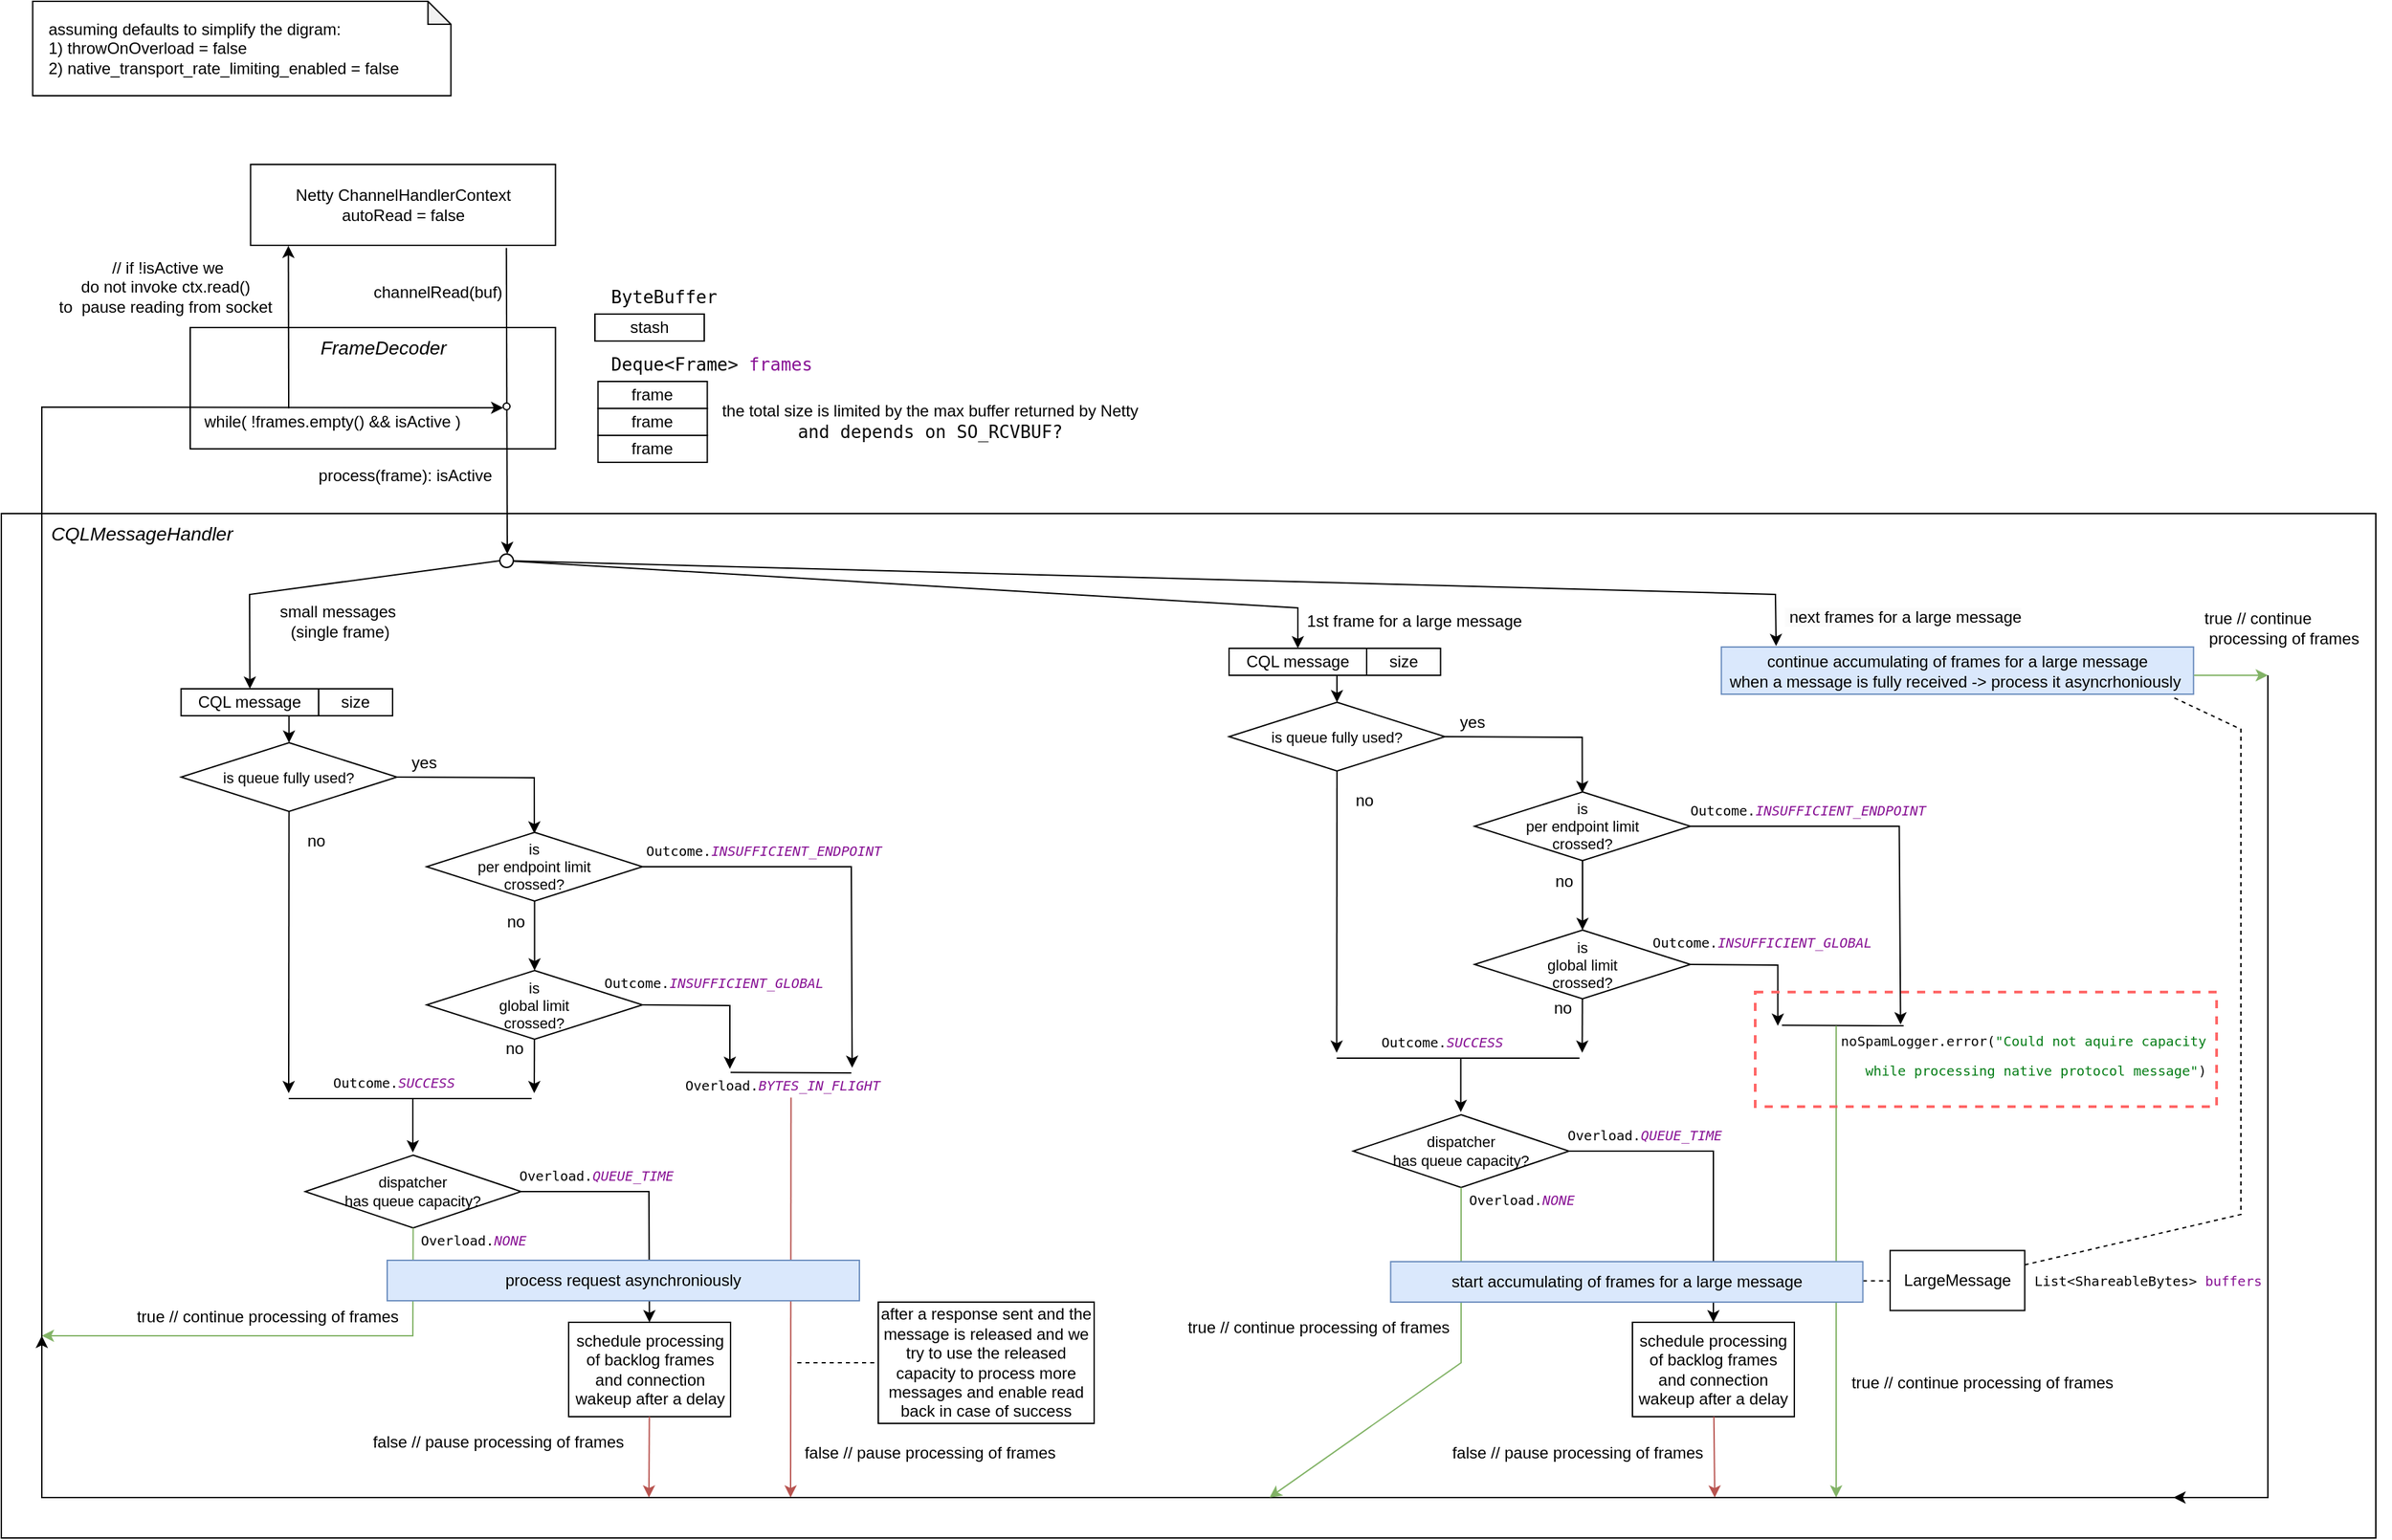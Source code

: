 <mxfile version="24.7.16">
  <diagram name="Page-1" id="RJl8foQrT1MNfsJvkNp6">
    <mxGraphModel dx="3265" dy="2088" grid="1" gridSize="10" guides="1" tooltips="1" connect="1" arrows="1" fold="1" page="1" pageScale="1" pageWidth="827" pageHeight="1169" math="0" shadow="0">
      <root>
        <mxCell id="0" />
        <mxCell id="1" parent="0" />
        <mxCell id="gCQVIUxPIXGQnF0v9b5V-107" value="&amp;nbsp; &amp;nbsp; FrameDecoder" style="rounded=0;whiteSpace=wrap;html=1;verticalAlign=top;fontStyle=2;fontSize=14;" vertex="1" parent="1">
          <mxGeometry x="850" y="522" width="270.73" height="90" as="geometry" />
        </mxCell>
        <mxCell id="gCQVIUxPIXGQnF0v9b5V-108" value="&lt;div style=&quot;background-color:#ffffff;color:#080808&quot;&gt;&lt;pre style=&quot;font-family:&#39;JetBrains Mono&#39;,monospace;font-size:9.8pt;&quot;&gt;&lt;span style=&quot;color:#000000;&quot;&gt;Deque&lt;/span&gt;&amp;lt;&lt;span style=&quot;color:#000000;&quot;&gt;Frame&lt;/span&gt;&amp;gt; &lt;span style=&quot;color:#871094;&quot;&gt;frames&lt;/span&gt;&lt;/pre&gt;&lt;/div&gt;" style="text;whiteSpace=wrap;html=1;" vertex="1" parent="1">
          <mxGeometry x="1160" y="522" width="180" height="40" as="geometry" />
        </mxCell>
        <mxCell id="gCQVIUxPIXGQnF0v9b5V-109" value="frame" style="rounded=0;whiteSpace=wrap;html=1;" vertex="1" parent="1">
          <mxGeometry x="1152.25" y="562" width="81" height="20" as="geometry" />
        </mxCell>
        <mxCell id="gCQVIUxPIXGQnF0v9b5V-110" value="frame" style="rounded=0;whiteSpace=wrap;html=1;" vertex="1" parent="1">
          <mxGeometry x="1152.25" y="582" width="81" height="20" as="geometry" />
        </mxCell>
        <mxCell id="gCQVIUxPIXGQnF0v9b5V-111" value="frame" style="rounded=0;whiteSpace=wrap;html=1;" vertex="1" parent="1">
          <mxGeometry x="1152.25" y="602" width="81" height="20" as="geometry" />
        </mxCell>
        <mxCell id="gCQVIUxPIXGQnF0v9b5V-112" value="stash" style="rounded=0;whiteSpace=wrap;html=1;" vertex="1" parent="1">
          <mxGeometry x="1150" y="512" width="81" height="20" as="geometry" />
        </mxCell>
        <mxCell id="gCQVIUxPIXGQnF0v9b5V-113" value="&lt;div style=&quot;background-color: rgb(255, 255, 255);&quot;&gt;&lt;pre style=&quot;font-family: &amp;quot;JetBrains Mono&amp;quot;, monospace; font-size: 9.8pt;&quot;&gt;ByteBuffer&lt;/pre&gt;&lt;/div&gt;" style="text;whiteSpace=wrap;html=1;" vertex="1" parent="1">
          <mxGeometry x="1160" y="472" width="180" height="40" as="geometry" />
        </mxCell>
        <mxCell id="gCQVIUxPIXGQnF0v9b5V-114" value="&amp;nbsp; &amp;nbsp; &amp;nbsp; &amp;nbsp; &amp;nbsp;CQLMessageHandler" style="rounded=0;whiteSpace=wrap;html=1;verticalAlign=top;align=left;fontStyle=2;fontSize=14;" vertex="1" parent="1">
          <mxGeometry x="710" y="660" width="1760" height="760" as="geometry" />
        </mxCell>
        <mxCell id="gCQVIUxPIXGQnF0v9b5V-115" value="" style="endArrow=classic;html=1;rounded=0;exitX=0.839;exitY=1.033;exitDx=0;exitDy=0;exitPerimeter=0;" edge="1" parent="1" source="gCQVIUxPIXGQnF0v9b5V-155">
          <mxGeometry width="50" height="50" relative="1" as="geometry">
            <mxPoint x="1084.54" y="362" as="sourcePoint" />
            <mxPoint x="1085" y="690" as="targetPoint" />
          </mxGeometry>
        </mxCell>
        <mxCell id="gCQVIUxPIXGQnF0v9b5V-116" value="" style="endArrow=classic;html=1;rounded=0;entryX=0.5;entryY=0;entryDx=0;entryDy=0;" edge="1" parent="1" source="gCQVIUxPIXGQnF0v9b5V-204" target="gCQVIUxPIXGQnF0v9b5V-163">
          <mxGeometry width="50" height="50" relative="1" as="geometry">
            <mxPoint x="1090" y="690" as="sourcePoint" />
            <mxPoint x="1710" y="750" as="targetPoint" />
            <Array as="points">
              <mxPoint x="1671" y="730" />
            </Array>
          </mxGeometry>
        </mxCell>
        <mxCell id="gCQVIUxPIXGQnF0v9b5V-117" value="1st frame for a large message" style="text;html=1;align=center;verticalAlign=middle;resizable=0;points=[];autosize=1;strokeColor=none;fillColor=none;" vertex="1" parent="1">
          <mxGeometry x="1666.76" y="725" width="180" height="30" as="geometry" />
        </mxCell>
        <mxCell id="gCQVIUxPIXGQnF0v9b5V-118" value="" style="endArrow=classic;html=1;rounded=0;entryX=0.5;entryY=0;entryDx=0;entryDy=0;exitX=0;exitY=0.5;exitDx=0;exitDy=0;" edge="1" parent="1" source="gCQVIUxPIXGQnF0v9b5V-204" target="gCQVIUxPIXGQnF0v9b5V-120">
          <mxGeometry width="50" height="50" relative="1" as="geometry">
            <mxPoint x="1080" y="690" as="sourcePoint" />
            <mxPoint x="1020" y="650" as="targetPoint" />
            <Array as="points">
              <mxPoint x="894" y="720" />
            </Array>
          </mxGeometry>
        </mxCell>
        <mxCell id="gCQVIUxPIXGQnF0v9b5V-119" value="small messages&lt;br&gt;&amp;nbsp;(single frame)" style="text;html=1;align=center;verticalAlign=middle;resizable=0;points=[];autosize=1;strokeColor=none;fillColor=none;" vertex="1" parent="1">
          <mxGeometry x="904.02" y="720" width="110" height="40" as="geometry" />
        </mxCell>
        <mxCell id="gCQVIUxPIXGQnF0v9b5V-120" value="CQL message" style="rounded=0;whiteSpace=wrap;html=1;" vertex="1" parent="1">
          <mxGeometry x="843.24" y="790" width="102" height="20" as="geometry" />
        </mxCell>
        <mxCell id="gCQVIUxPIXGQnF0v9b5V-121" value="size" style="rounded=0;whiteSpace=wrap;html=1;" vertex="1" parent="1">
          <mxGeometry x="945.24" y="790" width="54.76" height="20" as="geometry" />
        </mxCell>
        <mxCell id="gCQVIUxPIXGQnF0v9b5V-122" value="" style="endArrow=classic;html=1;rounded=0;entryX=0.5;entryY=0;entryDx=0;entryDy=0;exitX=0.784;exitY=1.02;exitDx=0;exitDy=0;exitPerimeter=0;" edge="1" parent="1" source="gCQVIUxPIXGQnF0v9b5V-120" target="gCQVIUxPIXGQnF0v9b5V-123">
          <mxGeometry width="50" height="50" relative="1" as="geometry">
            <mxPoint x="921.99" y="750" as="sourcePoint" />
            <mxPoint x="970.99" y="929" as="targetPoint" />
          </mxGeometry>
        </mxCell>
        <mxCell id="gCQVIUxPIXGQnF0v9b5V-123" value="is queue fully used?" style="rhombus;whiteSpace=wrap;html=1;fontSize=11;" vertex="1" parent="1">
          <mxGeometry x="843.24" y="830" width="160" height="51" as="geometry" />
        </mxCell>
        <mxCell id="gCQVIUxPIXGQnF0v9b5V-124" value="" style="endArrow=classic;html=1;rounded=0;exitX=0.994;exitY=0.5;exitDx=0;exitDy=0;exitPerimeter=0;entryX=0.499;entryY=0.017;entryDx=0;entryDy=0;entryPerimeter=0;" edge="1" parent="1" source="gCQVIUxPIXGQnF0v9b5V-123" target="gCQVIUxPIXGQnF0v9b5V-125">
          <mxGeometry width="50" height="50" relative="1" as="geometry">
            <mxPoint x="1032.422" y="844.761" as="sourcePoint" />
            <mxPoint x="1104.99" y="919" as="targetPoint" />
            <Array as="points">
              <mxPoint x="1105" y="856" />
            </Array>
          </mxGeometry>
        </mxCell>
        <mxCell id="gCQVIUxPIXGQnF0v9b5V-125" value="is &lt;br style=&quot;font-size: 11px;&quot;&gt;per endpoint limit &lt;br&gt;crossed?" style="rhombus;whiteSpace=wrap;html=1;fontSize=11;" vertex="1" parent="1">
          <mxGeometry x="1025.23" y="896.5" width="160" height="51" as="geometry" />
        </mxCell>
        <mxCell id="gCQVIUxPIXGQnF0v9b5V-126" value="yes" style="text;html=1;align=center;verticalAlign=middle;resizable=0;points=[];autosize=1;strokeColor=none;fillColor=none;" vertex="1" parent="1">
          <mxGeometry x="1003.24" y="830" width="40" height="30" as="geometry" />
        </mxCell>
        <mxCell id="gCQVIUxPIXGQnF0v9b5V-127" value="" style="endArrow=classic;html=1;rounded=0;" edge="1" parent="1" source="gCQVIUxPIXGQnF0v9b5V-125" target="gCQVIUxPIXGQnF0v9b5V-135">
          <mxGeometry width="50" height="50" relative="1" as="geometry">
            <mxPoint x="1019.75" y="870" as="sourcePoint" />
            <mxPoint x="1105" y="990" as="targetPoint" />
          </mxGeometry>
        </mxCell>
        <mxCell id="gCQVIUxPIXGQnF0v9b5V-128" value="no" style="text;html=1;align=center;verticalAlign=middle;resizable=0;points=[];autosize=1;strokeColor=none;fillColor=none;" vertex="1" parent="1">
          <mxGeometry x="1070.88" y="947.5" width="40" height="30" as="geometry" />
        </mxCell>
        <mxCell id="gCQVIUxPIXGQnF0v9b5V-129" value="" style="endArrow=classic;html=1;rounded=0;exitX=0.5;exitY=1;exitDx=0;exitDy=0;" edge="1" parent="1" source="gCQVIUxPIXGQnF0v9b5V-123">
          <mxGeometry width="50" height="50" relative="1" as="geometry">
            <mxPoint x="890" y="1040" as="sourcePoint" />
            <mxPoint x="923" y="1090" as="targetPoint" />
          </mxGeometry>
        </mxCell>
        <mxCell id="gCQVIUxPIXGQnF0v9b5V-130" value="no" style="text;html=1;align=center;verticalAlign=middle;resizable=0;points=[];autosize=1;strokeColor=none;fillColor=none;" vertex="1" parent="1">
          <mxGeometry x="923.02" y="888" width="40" height="30" as="geometry" />
        </mxCell>
        <mxCell id="gCQVIUxPIXGQnF0v9b5V-131" value="" style="endArrow=none;html=1;rounded=0;" edge="1" parent="1">
          <mxGeometry width="50" height="50" relative="1" as="geometry">
            <mxPoint x="923.02" y="1094" as="sourcePoint" />
            <mxPoint x="1103.02" y="1094" as="targetPoint" />
          </mxGeometry>
        </mxCell>
        <mxCell id="gCQVIUxPIXGQnF0v9b5V-132" value="&lt;div style=&quot;background-color: rgb(255, 255, 255); color: rgb(8, 8, 8); font-size: 10px;&quot;&gt;&lt;pre style=&quot;font-family: &amp;quot;JetBrains Mono&amp;quot;, monospace; font-size: 10px;&quot;&gt;&lt;span style=&quot;color: rgb(0, 0, 0); font-size: 10px;&quot;&gt;Outcome&lt;/span&gt;.&lt;span style=&quot;color: rgb(135, 16, 148); font-style: italic; font-size: 10px;&quot;&gt;SUCCESS&lt;/span&gt;&lt;/pre&gt;&lt;/div&gt;" style="text;whiteSpace=wrap;html=1;fontSize=10;" vertex="1" parent="1">
          <mxGeometry x="954.26" y="1060" width="94.76" height="30" as="geometry" />
        </mxCell>
        <mxCell id="gCQVIUxPIXGQnF0v9b5V-133" value="&lt;div style=&quot;background-color: rgb(255, 255, 255); color: rgb(8, 8, 8); font-size: 10px;&quot;&gt;&lt;pre style=&quot;font-family: &amp;quot;JetBrains Mono&amp;quot;, monospace; font-size: 10px;&quot;&gt;&lt;span style=&quot;color: rgb(0, 0, 0); font-size: 10px;&quot;&gt;Outcome&lt;/span&gt;.&lt;span style=&quot;color: rgb(135, 16, 148); font-style: italic; font-size: 10px;&quot;&gt;INSUFFICIENT_ENDPOINT&lt;/span&gt;&lt;/pre&gt;&lt;/div&gt;" style="text;whiteSpace=wrap;html=1;fontSize=10;" vertex="1" parent="1">
          <mxGeometry x="1186.23" y="888" width="190" height="40" as="geometry" />
        </mxCell>
        <mxCell id="gCQVIUxPIXGQnF0v9b5V-134" value="&lt;div style=&quot;background-color: rgb(255, 255, 255); color: rgb(8, 8, 8); font-size: 10px;&quot;&gt;&lt;pre style=&quot;font-family: &amp;quot;JetBrains Mono&amp;quot;, monospace; font-size: 10px;&quot;&gt;&lt;span style=&quot;color: rgb(0, 0, 0); font-size: 10px;&quot;&gt;Outcome&lt;/span&gt;.&lt;span style=&quot;color: rgb(135, 16, 148); font-style: italic; font-size: 10px;&quot;&gt;INSUFFICIENT_GLOBAL&lt;/span&gt;&lt;/pre&gt;&lt;/div&gt;" style="text;whiteSpace=wrap;html=1;fontSize=10;" vertex="1" parent="1">
          <mxGeometry x="1155" y="986" width="168.74" height="21" as="geometry" />
        </mxCell>
        <mxCell id="gCQVIUxPIXGQnF0v9b5V-135" value="is &lt;br style=&quot;font-size: 11px;&quot;&gt;global limit &lt;br&gt;crossed?" style="rhombus;whiteSpace=wrap;html=1;fontSize=11;" vertex="1" parent="1">
          <mxGeometry x="1025.23" y="999" width="160" height="51" as="geometry" />
        </mxCell>
        <mxCell id="gCQVIUxPIXGQnF0v9b5V-136" value="" style="endArrow=classic;html=1;rounded=0;" edge="1" parent="1" source="gCQVIUxPIXGQnF0v9b5V-135">
          <mxGeometry width="50" height="50" relative="1" as="geometry">
            <mxPoint x="1104.8" y="1050" as="sourcePoint" />
            <mxPoint x="1105" y="1090" as="targetPoint" />
          </mxGeometry>
        </mxCell>
        <mxCell id="gCQVIUxPIXGQnF0v9b5V-137" value="no" style="text;html=1;align=center;verticalAlign=middle;resizable=0;points=[];autosize=1;strokeColor=none;fillColor=none;" vertex="1" parent="1">
          <mxGeometry x="1070" y="1042" width="40" height="30" as="geometry" />
        </mxCell>
        <mxCell id="gCQVIUxPIXGQnF0v9b5V-138" value="" style="endArrow=classic;html=1;rounded=0;exitX=1;exitY=0.5;exitDx=0;exitDy=0;entryX=0.57;entryY=-0.042;entryDx=0;entryDy=0;entryPerimeter=0;" edge="1" parent="1" source="gCQVIUxPIXGQnF0v9b5V-125" target="gCQVIUxPIXGQnF0v9b5V-141">
          <mxGeometry width="50" height="50" relative="1" as="geometry">
            <mxPoint x="1115" y="1060" as="sourcePoint" />
            <mxPoint x="1340" y="1050" as="targetPoint" />
            <Array as="points">
              <mxPoint x="1340" y="922" />
            </Array>
          </mxGeometry>
        </mxCell>
        <mxCell id="gCQVIUxPIXGQnF0v9b5V-139" value="" style="endArrow=classic;html=1;rounded=0;exitX=1;exitY=0.5;exitDx=0;exitDy=0;entryX=0.158;entryY=0;entryDx=0;entryDy=0;entryPerimeter=0;" edge="1" parent="1" source="gCQVIUxPIXGQnF0v9b5V-135" target="gCQVIUxPIXGQnF0v9b5V-141">
          <mxGeometry width="50" height="50" relative="1" as="geometry">
            <mxPoint x="1195" y="932" as="sourcePoint" />
            <mxPoint x="1250" y="1040" as="targetPoint" />
            <Array as="points">
              <mxPoint x="1250" y="1025" />
            </Array>
          </mxGeometry>
        </mxCell>
        <mxCell id="gCQVIUxPIXGQnF0v9b5V-140" value="" style="endArrow=classic;html=1;rounded=0;exitX=0.364;exitY=1.06;exitDx=0;exitDy=0;exitPerimeter=0;fillColor=#f8cecc;strokeColor=#b85450;" edge="1" parent="1" source="gCQVIUxPIXGQnF0v9b5V-141">
          <mxGeometry width="50" height="50" relative="1" as="geometry">
            <mxPoint x="1296" y="1090" as="sourcePoint" />
            <mxPoint x="1295" y="1390" as="targetPoint" />
            <Array as="points" />
          </mxGeometry>
        </mxCell>
        <mxCell id="gCQVIUxPIXGQnF0v9b5V-141" value="&lt;div style=&quot;background-color: rgb(255, 255, 255); color: rgb(8, 8, 8); font-size: 10px;&quot;&gt;&lt;pre style=&quot;font-family: &amp;quot;JetBrains Mono&amp;quot;, monospace; font-size: 10px;&quot;&gt;&lt;span style=&quot;color: rgb(0, 0, 0); font-size: 10px;&quot;&gt;Overload&lt;/span&gt;.&lt;span style=&quot;color: rgb(135, 16, 148); font-style: italic; font-size: 10px;&quot;&gt;BYTES_IN_FLIGHT&lt;/span&gt;&lt;/pre&gt;&lt;/div&gt;" style="text;whiteSpace=wrap;html=1;fontSize=10;spacing=2;spacingTop=-10;" vertex="1" parent="1">
          <mxGeometry x="1215.24" y="1072" width="220" height="20" as="geometry" />
        </mxCell>
        <mxCell id="gCQVIUxPIXGQnF0v9b5V-142" value="" style="endArrow=classic;html=1;rounded=0;" edge="1" parent="1">
          <mxGeometry width="50" height="50" relative="1" as="geometry">
            <mxPoint x="1015" y="1094" as="sourcePoint" />
            <mxPoint x="1015" y="1134" as="targetPoint" />
          </mxGeometry>
        </mxCell>
        <mxCell id="gCQVIUxPIXGQnF0v9b5V-143" value="the total size is limited by the max buffer returned by Netty&lt;br&gt;&lt;span style=&quot;font-family: &amp;quot;JetBrains Mono&amp;quot;, monospace; font-size: 9.8pt; background-color: rgb(255, 255, 255); color: rgb(8, 8, 8);&quot;&gt;and depends on SO_RCVBUF?&lt;/span&gt;" style="text;html=1;align=center;verticalAlign=middle;resizable=0;points=[];autosize=1;strokeColor=none;fillColor=none;" vertex="1" parent="1">
          <mxGeometry x="1233.25" y="572" width="330" height="40" as="geometry" />
        </mxCell>
        <mxCell id="gCQVIUxPIXGQnF0v9b5V-144" value="dispatcher&lt;br&gt;has queue capacity?" style="rhombus;whiteSpace=wrap;html=1;fontSize=11;" vertex="1" parent="1">
          <mxGeometry x="935.24" y="1136" width="160" height="54" as="geometry" />
        </mxCell>
        <mxCell id="gCQVIUxPIXGQnF0v9b5V-145" value="" style="endArrow=classic;html=1;rounded=0;exitX=1;exitY=0.5;exitDx=0;exitDy=0;" edge="1" parent="1" source="gCQVIUxPIXGQnF0v9b5V-144" target="gCQVIUxPIXGQnF0v9b5V-152">
          <mxGeometry width="50" height="50" relative="1" as="geometry">
            <mxPoint x="1110" y="1190" as="sourcePoint" />
            <mxPoint x="1190" y="1270" as="targetPoint" />
            <Array as="points">
              <mxPoint x="1190" y="1163" />
            </Array>
          </mxGeometry>
        </mxCell>
        <mxCell id="gCQVIUxPIXGQnF0v9b5V-146" value="&lt;div style=&quot;background-color: rgb(255, 255, 255); color: rgb(8, 8, 8); font-size: 10px;&quot;&gt;&lt;pre style=&quot;font-family: &amp;quot;JetBrains Mono&amp;quot;, monospace; font-size: 10px;&quot;&gt;&lt;span style=&quot;color: rgb(0, 0, 0); font-size: 10px;&quot;&gt;Overload&lt;/span&gt;.&lt;span style=&quot;color: rgb(135, 16, 148); font-style: italic; font-size: 10px;&quot;&gt;QUEUE_TIME&lt;/span&gt;&lt;/pre&gt;&lt;/div&gt;" style="text;whiteSpace=wrap;html=1;fontSize=10;" vertex="1" parent="1">
          <mxGeometry x="1092" y="1129" width="110" height="20" as="geometry" />
        </mxCell>
        <mxCell id="gCQVIUxPIXGQnF0v9b5V-147" value="" style="endArrow=classic;html=1;rounded=0;exitX=0.5;exitY=1;exitDx=0;exitDy=0;fillColor=#d5e8d4;strokeColor=#82b366;" edge="1" parent="1" source="gCQVIUxPIXGQnF0v9b5V-144">
          <mxGeometry width="50" height="50" relative="1" as="geometry">
            <mxPoint x="950" y="1260" as="sourcePoint" />
            <mxPoint x="740" y="1270" as="targetPoint" />
            <Array as="points">
              <mxPoint x="1015" y="1270" />
            </Array>
          </mxGeometry>
        </mxCell>
        <mxCell id="gCQVIUxPIXGQnF0v9b5V-148" value="&lt;div style=&quot;background-color: rgb(255, 255, 255); color: rgb(8, 8, 8); font-size: 10px;&quot;&gt;&lt;pre style=&quot;font-family: &amp;quot;JetBrains Mono&amp;quot;, monospace; font-size: 10px;&quot;&gt;&lt;span style=&quot;color: rgb(0, 0, 0); font-size: 10px;&quot;&gt;Overload&lt;/span&gt;.&lt;span style=&quot;color: rgb(135, 16, 148); font-style: italic; font-size: 10px;&quot;&gt;NONE&lt;/span&gt;&lt;/pre&gt;&lt;/div&gt;" style="text;whiteSpace=wrap;html=1;fontSize=10;" vertex="1" parent="1">
          <mxGeometry x="1019" y="1177" width="140" height="35" as="geometry" />
        </mxCell>
        <mxCell id="gCQVIUxPIXGQnF0v9b5V-149" value="process(frame): isActive" style="text;html=1;align=center;verticalAlign=middle;resizable=0;points=[];autosize=1;strokeColor=none;fillColor=none;" vertex="1" parent="1">
          <mxGeometry x="934" y="617" width="150" height="30" as="geometry" />
        </mxCell>
        <mxCell id="gCQVIUxPIXGQnF0v9b5V-150" value="" style="endArrow=classic;html=1;rounded=0;" edge="1" parent="1">
          <mxGeometry width="50" height="50" relative="1" as="geometry">
            <mxPoint x="740" y="1271" as="sourcePoint" />
            <mxPoint x="1082" y="581.5" as="targetPoint" />
            <Array as="points">
              <mxPoint x="740" y="1271" />
              <mxPoint x="740" y="581" />
            </Array>
          </mxGeometry>
        </mxCell>
        <mxCell id="gCQVIUxPIXGQnF0v9b5V-151" value="true // continue processing of frames" style="text;html=1;align=center;verticalAlign=middle;resizable=0;points=[];autosize=1;strokeColor=none;fillColor=none;" vertex="1" parent="1">
          <mxGeometry x="797.02" y="1241" width="220" height="30" as="geometry" />
        </mxCell>
        <mxCell id="gCQVIUxPIXGQnF0v9b5V-152" value="schedule processing of backlog frames and connection wakeup after a delay" style="rounded=0;whiteSpace=wrap;html=1;" vertex="1" parent="1">
          <mxGeometry x="1130.5" y="1260" width="120" height="70" as="geometry" />
        </mxCell>
        <mxCell id="gCQVIUxPIXGQnF0v9b5V-153" value="" style="endArrow=classic;html=1;rounded=0;fillColor=#f8cecc;strokeColor=#000000;" edge="1" parent="1">
          <mxGeometry width="50" height="50" relative="1" as="geometry">
            <mxPoint x="2390" y="1390" as="sourcePoint" />
            <mxPoint x="740" y="1270" as="targetPoint" />
            <Array as="points">
              <mxPoint x="1190" y="1390" />
              <mxPoint x="740" y="1390" />
            </Array>
          </mxGeometry>
        </mxCell>
        <mxCell id="gCQVIUxPIXGQnF0v9b5V-154" value="false // pause processing of frames" style="text;html=1;align=center;verticalAlign=middle;resizable=0;points=[];autosize=1;strokeColor=none;fillColor=none;" vertex="1" parent="1">
          <mxGeometry x="973.02" y="1334" width="210" height="30" as="geometry" />
        </mxCell>
        <mxCell id="gCQVIUxPIXGQnF0v9b5V-155" value="Netty&amp;nbsp;ChannelHandlerContext&lt;br&gt;autoRead = false" style="rounded=0;whiteSpace=wrap;html=1;" vertex="1" parent="1">
          <mxGeometry x="894.73" y="401" width="226" height="60" as="geometry" />
        </mxCell>
        <mxCell id="gCQVIUxPIXGQnF0v9b5V-156" value="channelRead(buf)" style="text;whiteSpace=wrap;html=1;" vertex="1" parent="1">
          <mxGeometry x="983.75" y="482" width="95.24" height="40" as="geometry" />
        </mxCell>
        <mxCell id="gCQVIUxPIXGQnF0v9b5V-157" value="" style="endArrow=classic;html=1;rounded=0;entryX=0.124;entryY=1.006;entryDx=0;entryDy=0;entryPerimeter=0;" edge="1" parent="1" target="gCQVIUxPIXGQnF0v9b5V-155">
          <mxGeometry width="50" height="50" relative="1" as="geometry">
            <mxPoint x="923.02" y="582" as="sourcePoint" />
            <mxPoint x="923.02" y="482" as="targetPoint" />
          </mxGeometry>
        </mxCell>
        <mxCell id="gCQVIUxPIXGQnF0v9b5V-158" value="while( !frames.empty() &amp;amp;&amp;amp; isActive )" style="text;html=1;align=center;verticalAlign=middle;resizable=0;points=[];autosize=1;strokeColor=none;fillColor=none;" vertex="1" parent="1">
          <mxGeometry x="850" y="577" width="210" height="30" as="geometry" />
        </mxCell>
        <mxCell id="gCQVIUxPIXGQnF0v9b5V-159" value="// if !isActive we &lt;br&gt;do not invoke ctx.read()&amp;nbsp;&lt;br&gt;to&amp;nbsp; pause reading from socket&amp;nbsp;" style="text;html=1;align=center;verticalAlign=middle;resizable=0;points=[];autosize=1;strokeColor=none;fillColor=none;" vertex="1" parent="1">
          <mxGeometry x="743.02" y="462" width="180" height="60" as="geometry" />
        </mxCell>
        <mxCell id="gCQVIUxPIXGQnF0v9b5V-160" value="after a response sent and the message is released and we try to use the released capacity to process more messages and enable read back in case of success" style="rounded=0;whiteSpace=wrap;html=1;" vertex="1" parent="1">
          <mxGeometry x="1360" y="1245" width="160" height="90" as="geometry" />
        </mxCell>
        <mxCell id="gCQVIUxPIXGQnF0v9b5V-161" value="" style="endArrow=none;dashed=1;html=1;rounded=0;entryX=0;entryY=0.5;entryDx=0;entryDy=0;" edge="1" parent="1" target="gCQVIUxPIXGQnF0v9b5V-160">
          <mxGeometry width="50" height="50" relative="1" as="geometry">
            <mxPoint x="1300" y="1290" as="sourcePoint" />
            <mxPoint x="1190" y="1330" as="targetPoint" />
          </mxGeometry>
        </mxCell>
        <mxCell id="gCQVIUxPIXGQnF0v9b5V-162" value="process request asynchroniously" style="rounded=0;whiteSpace=wrap;html=1;fillColor=#dae8fc;strokeColor=#6c8ebf;" vertex="1" parent="1">
          <mxGeometry x="996" y="1214" width="350" height="30" as="geometry" />
        </mxCell>
        <mxCell id="gCQVIUxPIXGQnF0v9b5V-163" value="CQL message" style="rounded=0;whiteSpace=wrap;html=1;" vertex="1" parent="1">
          <mxGeometry x="1620" y="760" width="102" height="20" as="geometry" />
        </mxCell>
        <mxCell id="gCQVIUxPIXGQnF0v9b5V-164" value="size" style="rounded=0;whiteSpace=wrap;html=1;" vertex="1" parent="1">
          <mxGeometry x="1722" y="760" width="54.76" height="20" as="geometry" />
        </mxCell>
        <mxCell id="gCQVIUxPIXGQnF0v9b5V-165" value="" style="endArrow=classic;html=1;rounded=0;entryX=0.5;entryY=0;entryDx=0;entryDy=0;exitX=0.784;exitY=1.02;exitDx=0;exitDy=0;exitPerimeter=0;" edge="1" parent="1" source="gCQVIUxPIXGQnF0v9b5V-163" target="gCQVIUxPIXGQnF0v9b5V-166">
          <mxGeometry width="50" height="50" relative="1" as="geometry">
            <mxPoint x="1698.75" y="720" as="sourcePoint" />
            <mxPoint x="1747.75" y="899" as="targetPoint" />
          </mxGeometry>
        </mxCell>
        <mxCell id="gCQVIUxPIXGQnF0v9b5V-166" value="is queue fully used?" style="rhombus;whiteSpace=wrap;html=1;fontSize=11;" vertex="1" parent="1">
          <mxGeometry x="1620" y="800" width="160" height="51" as="geometry" />
        </mxCell>
        <mxCell id="gCQVIUxPIXGQnF0v9b5V-167" value="" style="endArrow=classic;html=1;rounded=0;exitX=0.994;exitY=0.5;exitDx=0;exitDy=0;exitPerimeter=0;entryX=0.499;entryY=0.017;entryDx=0;entryDy=0;entryPerimeter=0;" edge="1" parent="1" source="gCQVIUxPIXGQnF0v9b5V-166" target="gCQVIUxPIXGQnF0v9b5V-168">
          <mxGeometry width="50" height="50" relative="1" as="geometry">
            <mxPoint x="1809.182" y="814.761" as="sourcePoint" />
            <mxPoint x="1881.75" y="889" as="targetPoint" />
            <Array as="points">
              <mxPoint x="1881.76" y="826" />
            </Array>
          </mxGeometry>
        </mxCell>
        <mxCell id="gCQVIUxPIXGQnF0v9b5V-168" value="is &lt;br style=&quot;font-size: 11px;&quot;&gt;per endpoint limit &lt;br&gt;crossed?" style="rhombus;whiteSpace=wrap;html=1;fontSize=11;" vertex="1" parent="1">
          <mxGeometry x="1801.99" y="866.5" width="160" height="51" as="geometry" />
        </mxCell>
        <mxCell id="gCQVIUxPIXGQnF0v9b5V-169" value="yes" style="text;html=1;align=center;verticalAlign=middle;resizable=0;points=[];autosize=1;strokeColor=none;fillColor=none;" vertex="1" parent="1">
          <mxGeometry x="1780" y="800" width="40" height="30" as="geometry" />
        </mxCell>
        <mxCell id="gCQVIUxPIXGQnF0v9b5V-170" value="" style="endArrow=classic;html=1;rounded=0;" edge="1" parent="1" source="gCQVIUxPIXGQnF0v9b5V-168" target="gCQVIUxPIXGQnF0v9b5V-177">
          <mxGeometry width="50" height="50" relative="1" as="geometry">
            <mxPoint x="1796.51" y="840" as="sourcePoint" />
            <mxPoint x="1881.76" y="960" as="targetPoint" />
          </mxGeometry>
        </mxCell>
        <mxCell id="gCQVIUxPIXGQnF0v9b5V-171" value="no" style="text;html=1;align=center;verticalAlign=middle;resizable=0;points=[];autosize=1;strokeColor=none;fillColor=none;" vertex="1" parent="1">
          <mxGeometry x="1847.64" y="917.5" width="40" height="30" as="geometry" />
        </mxCell>
        <mxCell id="gCQVIUxPIXGQnF0v9b5V-172" value="" style="endArrow=classic;html=1;rounded=0;exitX=0.5;exitY=1;exitDx=0;exitDy=0;" edge="1" parent="1" source="gCQVIUxPIXGQnF0v9b5V-166">
          <mxGeometry width="50" height="50" relative="1" as="geometry">
            <mxPoint x="1666.76" y="1010" as="sourcePoint" />
            <mxPoint x="1699.76" y="1060" as="targetPoint" />
          </mxGeometry>
        </mxCell>
        <mxCell id="gCQVIUxPIXGQnF0v9b5V-173" value="no" style="text;html=1;align=center;verticalAlign=middle;resizable=0;points=[];autosize=1;strokeColor=none;fillColor=none;" vertex="1" parent="1">
          <mxGeometry x="1699.78" y="858" width="40" height="30" as="geometry" />
        </mxCell>
        <mxCell id="gCQVIUxPIXGQnF0v9b5V-174" value="" style="endArrow=none;html=1;rounded=0;" edge="1" parent="1">
          <mxGeometry width="50" height="50" relative="1" as="geometry">
            <mxPoint x="1699.78" y="1064" as="sourcePoint" />
            <mxPoint x="1879.78" y="1064" as="targetPoint" />
          </mxGeometry>
        </mxCell>
        <mxCell id="gCQVIUxPIXGQnF0v9b5V-175" value="&lt;div style=&quot;background-color: rgb(255, 255, 255); color: rgb(8, 8, 8); font-size: 10px;&quot;&gt;&lt;pre style=&quot;font-family: &amp;quot;JetBrains Mono&amp;quot;, monospace; font-size: 10px;&quot;&gt;&lt;span style=&quot;color: rgb(0, 0, 0); font-size: 10px;&quot;&gt;Outcome&lt;/span&gt;.&lt;span style=&quot;color: rgb(135, 16, 148); font-style: italic; font-size: 10px;&quot;&gt;SUCCESS&lt;/span&gt;&lt;/pre&gt;&lt;/div&gt;" style="text;whiteSpace=wrap;html=1;fontSize=10;" vertex="1" parent="1">
          <mxGeometry x="1731.02" y="1030" width="94.76" height="30" as="geometry" />
        </mxCell>
        <mxCell id="gCQVIUxPIXGQnF0v9b5V-176" value="&lt;div style=&quot;background-color: rgb(255, 255, 255); color: rgb(8, 8, 8); font-size: 10px;&quot;&gt;&lt;pre style=&quot;font-family: &amp;quot;JetBrains Mono&amp;quot;, monospace; font-size: 10px;&quot;&gt;&lt;span style=&quot;color: rgb(0, 0, 0); font-size: 10px;&quot;&gt;Outcome&lt;/span&gt;.&lt;span style=&quot;color: rgb(135, 16, 148); font-style: italic; font-size: 10px;&quot;&gt;INSUFFICIENT_GLOBAL&lt;/span&gt;&lt;/pre&gt;&lt;/div&gt;" style="text;whiteSpace=wrap;html=1;fontSize=10;" vertex="1" parent="1">
          <mxGeometry x="1931.76" y="956" width="168.74" height="21" as="geometry" />
        </mxCell>
        <mxCell id="gCQVIUxPIXGQnF0v9b5V-177" value="is &lt;br style=&quot;font-size: 11px;&quot;&gt;global limit &lt;br&gt;crossed?" style="rhombus;whiteSpace=wrap;html=1;fontSize=11;" vertex="1" parent="1">
          <mxGeometry x="1801.99" y="969" width="160" height="51" as="geometry" />
        </mxCell>
        <mxCell id="gCQVIUxPIXGQnF0v9b5V-178" value="" style="endArrow=classic;html=1;rounded=0;" edge="1" parent="1" source="gCQVIUxPIXGQnF0v9b5V-177">
          <mxGeometry width="50" height="50" relative="1" as="geometry">
            <mxPoint x="1881.56" y="1020" as="sourcePoint" />
            <mxPoint x="1881.76" y="1060" as="targetPoint" />
          </mxGeometry>
        </mxCell>
        <mxCell id="gCQVIUxPIXGQnF0v9b5V-179" value="no" style="text;html=1;align=center;verticalAlign=middle;resizable=0;points=[];autosize=1;strokeColor=none;fillColor=none;" vertex="1" parent="1">
          <mxGeometry x="1846.76" y="1012" width="40" height="30" as="geometry" />
        </mxCell>
        <mxCell id="gCQVIUxPIXGQnF0v9b5V-180" value="" style="endArrow=classic;html=1;rounded=0;exitX=1;exitY=0.5;exitDx=0;exitDy=0;entryX=0.57;entryY=-0.042;entryDx=0;entryDy=0;entryPerimeter=0;" edge="1" parent="1" source="gCQVIUxPIXGQnF0v9b5V-168">
          <mxGeometry width="50" height="50" relative="1" as="geometry">
            <mxPoint x="1891.76" y="1030" as="sourcePoint" />
            <mxPoint x="2117.76" y="1039" as="targetPoint" />
            <Array as="points">
              <mxPoint x="2116.76" y="892" />
            </Array>
          </mxGeometry>
        </mxCell>
        <mxCell id="gCQVIUxPIXGQnF0v9b5V-181" value="" style="endArrow=classic;html=1;rounded=0;exitX=1;exitY=0.5;exitDx=0;exitDy=0;entryX=0.158;entryY=0;entryDx=0;entryDy=0;entryPerimeter=0;" edge="1" parent="1" source="gCQVIUxPIXGQnF0v9b5V-177">
          <mxGeometry width="50" height="50" relative="1" as="geometry">
            <mxPoint x="1971.76" y="902" as="sourcePoint" />
            <mxPoint x="2026.76" y="1040" as="targetPoint" />
            <Array as="points">
              <mxPoint x="2026.76" y="995" />
            </Array>
          </mxGeometry>
        </mxCell>
        <mxCell id="gCQVIUxPIXGQnF0v9b5V-182" value="" style="endArrow=classic;html=1;rounded=0;" edge="1" parent="1">
          <mxGeometry width="50" height="50" relative="1" as="geometry">
            <mxPoint x="1791.76" y="1064" as="sourcePoint" />
            <mxPoint x="1791.76" y="1104" as="targetPoint" />
          </mxGeometry>
        </mxCell>
        <mxCell id="gCQVIUxPIXGQnF0v9b5V-183" value="dispatcher&lt;br&gt;has queue capacity?" style="rhombus;whiteSpace=wrap;html=1;fontSize=11;" vertex="1" parent="1">
          <mxGeometry x="1712" y="1106" width="160" height="54" as="geometry" />
        </mxCell>
        <mxCell id="gCQVIUxPIXGQnF0v9b5V-184" value="&lt;div style=&quot;background-color: rgb(255, 255, 255); color: rgb(8, 8, 8); font-size: 10px;&quot;&gt;&lt;pre style=&quot;font-family: &amp;quot;JetBrains Mono&amp;quot;, monospace; font-size: 10px;&quot;&gt;&lt;span style=&quot;color: rgb(0, 0, 0); font-size: 10px;&quot;&gt;Overload&lt;/span&gt;.&lt;span style=&quot;color: rgb(135, 16, 148); font-style: italic; font-size: 10px;&quot;&gt;QUEUE_TIME&lt;/span&gt;&lt;/pre&gt;&lt;/div&gt;" style="text;whiteSpace=wrap;html=1;fontSize=10;" vertex="1" parent="1">
          <mxGeometry x="1868.76" y="1099" width="110" height="20" as="geometry" />
        </mxCell>
        <mxCell id="gCQVIUxPIXGQnF0v9b5V-185" value="&lt;div style=&quot;background-color: rgb(255, 255, 255); color: rgb(8, 8, 8); font-size: 10px;&quot;&gt;&lt;pre style=&quot;font-family: &amp;quot;JetBrains Mono&amp;quot;, monospace; font-size: 10px;&quot;&gt;&lt;span style=&quot;color: rgb(0, 0, 0); font-size: 10px;&quot;&gt;Overload&lt;/span&gt;.&lt;span style=&quot;color: rgb(135, 16, 148); font-style: italic; font-size: 10px;&quot;&gt;NONE&lt;/span&gt;&lt;/pre&gt;&lt;/div&gt;" style="text;whiteSpace=wrap;html=1;fontSize=10;" vertex="1" parent="1">
          <mxGeometry x="1795.76" y="1147" width="140" height="35" as="geometry" />
        </mxCell>
        <mxCell id="gCQVIUxPIXGQnF0v9b5V-186" value="" style="endArrow=classic;html=1;rounded=0;fillColor=#d5e8d4;strokeColor=#82b366;" edge="1" parent="1" source="gCQVIUxPIXGQnF0v9b5V-183">
          <mxGeometry width="50" height="50" relative="1" as="geometry">
            <mxPoint x="1794.71" y="1160" as="sourcePoint" />
            <mxPoint x="1650" y="1390" as="targetPoint" />
            <Array as="points">
              <mxPoint x="1792" y="1290" />
            </Array>
          </mxGeometry>
        </mxCell>
        <mxCell id="gCQVIUxPIXGQnF0v9b5V-187" value="" style="endArrow=classic;html=1;rounded=0;" edge="1" parent="1" source="gCQVIUxPIXGQnF0v9b5V-183" target="gCQVIUxPIXGQnF0v9b5V-191">
          <mxGeometry width="50" height="50" relative="1" as="geometry">
            <mxPoint x="1883.76" y="1136" as="sourcePoint" />
            <mxPoint x="1978.76" y="1233" as="targetPoint" />
            <Array as="points">
              <mxPoint x="1979" y="1133" />
            </Array>
          </mxGeometry>
        </mxCell>
        <mxCell id="gCQVIUxPIXGQnF0v9b5V-188" value="LargeMessage" style="rounded=0;whiteSpace=wrap;html=1;" vertex="1" parent="1">
          <mxGeometry x="2110" y="1206.75" width="99.78" height="44.5" as="geometry" />
        </mxCell>
        <mxCell id="gCQVIUxPIXGQnF0v9b5V-189" value="&lt;div style=&quot;background-color: rgb(255, 255, 255); color: rgb(8, 8, 8); font-size: 10px;&quot;&gt;&lt;pre style=&quot;font-family: &amp;quot;JetBrains Mono&amp;quot;, monospace; font-size: 10px;&quot;&gt;&lt;span style=&quot;color: rgb(0, 0, 0); font-size: 10px;&quot;&gt;List&lt;/span&gt;&amp;lt;&lt;span style=&quot;color: rgb(0, 0, 0); font-size: 10px;&quot;&gt;ShareableBytes&lt;/span&gt;&amp;gt; &lt;span style=&quot;color: rgb(135, 16, 148); font-size: 10px;&quot;&gt;buffers&lt;/span&gt;&lt;/pre&gt;&lt;/div&gt;" style="text;whiteSpace=wrap;html=1;fontSize=10;" vertex="1" parent="1">
          <mxGeometry x="2214.78" y="1206.75" width="190" height="38" as="geometry" />
        </mxCell>
        <mxCell id="gCQVIUxPIXGQnF0v9b5V-190" value="" style="endArrow=none;dashed=1;html=1;rounded=0;" edge="1" parent="1" source="gCQVIUxPIXGQnF0v9b5V-197" target="gCQVIUxPIXGQnF0v9b5V-188">
          <mxGeometry width="50" height="50" relative="1" as="geometry">
            <mxPoint x="2040" y="1330" as="sourcePoint" />
            <mxPoint x="2090" y="1280" as="targetPoint" />
          </mxGeometry>
        </mxCell>
        <mxCell id="gCQVIUxPIXGQnF0v9b5V-191" value="schedule processing of backlog frames and connection wakeup after a delay" style="rounded=0;whiteSpace=wrap;html=1;" vertex="1" parent="1">
          <mxGeometry x="1919" y="1260" width="120" height="70" as="geometry" />
        </mxCell>
        <mxCell id="gCQVIUxPIXGQnF0v9b5V-192" value="true // continue processing of frames" style="text;html=1;align=center;verticalAlign=middle;resizable=0;points=[];autosize=1;strokeColor=none;fillColor=none;" vertex="1" parent="1">
          <mxGeometry x="1575.76" y="1249" width="220" height="30" as="geometry" />
        </mxCell>
        <mxCell id="gCQVIUxPIXGQnF0v9b5V-193" value="false // pause processing of frames" style="text;html=1;align=center;verticalAlign=middle;resizable=0;points=[];autosize=1;strokeColor=none;fillColor=none;" vertex="1" parent="1">
          <mxGeometry x="1772.64" y="1342" width="210" height="30" as="geometry" />
        </mxCell>
        <mxCell id="gCQVIUxPIXGQnF0v9b5V-194" value="" style="endArrow=classic;html=1;rounded=0;fillColor=#f8cecc;strokeColor=#b85450;" edge="1" parent="1" source="gCQVIUxPIXGQnF0v9b5V-191">
          <mxGeometry width="50" height="50" relative="1" as="geometry">
            <mxPoint x="1980.292" y="1305" as="sourcePoint" />
            <mxPoint x="1980" y="1390" as="targetPoint" />
            <Array as="points" />
          </mxGeometry>
        </mxCell>
        <mxCell id="gCQVIUxPIXGQnF0v9b5V-195" value="" style="endArrow=none;html=1;rounded=0;" edge="1" parent="1">
          <mxGeometry width="50" height="50" relative="1" as="geometry">
            <mxPoint x="2029.78" y="1039.66" as="sourcePoint" />
            <mxPoint x="2120" y="1040" as="targetPoint" />
          </mxGeometry>
        </mxCell>
        <mxCell id="gCQVIUxPIXGQnF0v9b5V-196" value="" style="endArrow=classic;html=1;rounded=0;fillColor=#d5e8d4;strokeColor=#82b366;" edge="1" parent="1">
          <mxGeometry width="50" height="50" relative="1" as="geometry">
            <mxPoint x="2070" y="1040" as="sourcePoint" />
            <mxPoint x="2070" y="1390" as="targetPoint" />
            <Array as="points" />
          </mxGeometry>
        </mxCell>
        <mxCell id="gCQVIUxPIXGQnF0v9b5V-197" value="start accumulating of frames for a large message" style="rounded=0;whiteSpace=wrap;html=1;fillColor=#dae8fc;strokeColor=#6c8ebf;" vertex="1" parent="1">
          <mxGeometry x="1739.78" y="1215" width="350" height="30" as="geometry" />
        </mxCell>
        <mxCell id="gCQVIUxPIXGQnF0v9b5V-198" value="true // continue processing of frames" style="text;html=1;align=center;verticalAlign=middle;resizable=0;points=[];autosize=1;strokeColor=none;fillColor=none;" vertex="1" parent="1">
          <mxGeometry x="2068" y="1290" width="220" height="30" as="geometry" />
        </mxCell>
        <mxCell id="gCQVIUxPIXGQnF0v9b5V-199" value="" style="ellipse;whiteSpace=wrap;html=1;aspect=fixed;" vertex="1" parent="1">
          <mxGeometry x="1082" y="578" width="5" height="5" as="geometry" />
        </mxCell>
        <mxCell id="gCQVIUxPIXGQnF0v9b5V-200" value="&lt;div style=&quot;background-color: rgb(255, 255, 255); color: rgb(8, 8, 8); font-size: 10px;&quot;&gt;&lt;pre style=&quot;font-family: &amp;quot;JetBrains Mono&amp;quot;, monospace; font-size: 10px;&quot;&gt;&lt;span style=&quot;color: rgb(0, 0, 0); font-size: 10px;&quot;&gt;Outcome&lt;/span&gt;.&lt;span style=&quot;color: rgb(135, 16, 148); font-style: italic; font-size: 10px;&quot;&gt;INSUFFICIENT_ENDPOINT&lt;/span&gt;&lt;/pre&gt;&lt;/div&gt;" style="text;whiteSpace=wrap;html=1;fontSize=10;" vertex="1" parent="1">
          <mxGeometry x="1960" y="858" width="190" height="40" as="geometry" />
        </mxCell>
        <mxCell id="gCQVIUxPIXGQnF0v9b5V-201" value="continue accumulating of frames for a large message&lt;br&gt;when a message is fully received -&amp;gt; process it asyncrhoniously&amp;nbsp;" style="rounded=0;whiteSpace=wrap;html=1;fillColor=#dae8fc;strokeColor=#6c8ebf;" vertex="1" parent="1">
          <mxGeometry x="1984.89" y="759" width="350" height="35" as="geometry" />
        </mxCell>
        <mxCell id="gCQVIUxPIXGQnF0v9b5V-202" value="" style="endArrow=none;dashed=1;html=1;rounded=0;entryX=0.958;entryY=1.073;entryDx=0;entryDy=0;entryPerimeter=0;" edge="1" parent="1" source="gCQVIUxPIXGQnF0v9b5V-188" target="gCQVIUxPIXGQnF0v9b5V-201">
          <mxGeometry width="50" height="50" relative="1" as="geometry">
            <mxPoint x="2190" y="1010" as="sourcePoint" />
            <mxPoint x="2240" y="960" as="targetPoint" />
            <Array as="points">
              <mxPoint x="2370" y="1180" />
              <mxPoint x="2370" y="820" />
            </Array>
          </mxGeometry>
        </mxCell>
        <mxCell id="gCQVIUxPIXGQnF0v9b5V-203" value="" style="endArrow=classic;html=1;rounded=0;entryX=0.116;entryY=-0.021;entryDx=0;entryDy=0;entryPerimeter=0;" edge="1" parent="1" source="gCQVIUxPIXGQnF0v9b5V-204" target="gCQVIUxPIXGQnF0v9b5V-201">
          <mxGeometry width="50" height="50" relative="1" as="geometry">
            <mxPoint x="1090" y="690" as="sourcePoint" />
            <mxPoint x="1681" y="770" as="targetPoint" />
            <Array as="points">
              <mxPoint x="2025" y="720" />
            </Array>
          </mxGeometry>
        </mxCell>
        <mxCell id="gCQVIUxPIXGQnF0v9b5V-204" value="" style="ellipse;whiteSpace=wrap;html=1;aspect=fixed;" vertex="1" parent="1">
          <mxGeometry x="1079.5" y="690" width="10" height="10" as="geometry" />
        </mxCell>
        <mxCell id="gCQVIUxPIXGQnF0v9b5V-205" value="&lt;meta charset=&quot;utf-8&quot;&gt;&lt;span style=&quot;color: rgb(0, 0, 0); font-family: Helvetica; font-size: 12px; font-style: normal; font-variant-ligatures: normal; font-variant-caps: normal; font-weight: 400; letter-spacing: normal; orphans: 2; text-align: center; text-indent: 0px; text-transform: none; widows: 2; word-spacing: 0px; -webkit-text-stroke-width: 0px; background-color: rgb(251, 251, 251); text-decoration-thickness: initial; text-decoration-style: initial; text-decoration-color: initial; float: none; display: inline !important;&quot;&gt;&amp;nbsp;next frames for a large message&lt;/span&gt;" style="text;whiteSpace=wrap;html=1;" vertex="1" parent="1">
          <mxGeometry x="2030" y="723" width="210" height="40" as="geometry" />
        </mxCell>
        <mxCell id="gCQVIUxPIXGQnF0v9b5V-206" value="assuming defaults to simplify the digram:&lt;br style=&quot;border-color: var(--border-color);&quot;&gt;&lt;span style=&quot;&quot;&gt;1)&amp;nbsp;throwOnOverload = false&lt;/span&gt;&lt;br style=&quot;border-color: var(--border-color);&quot;&gt;&lt;span style=&quot;&quot;&gt;2)&amp;nbsp;native_transport_rate_limiting_enabled = false&lt;/span&gt;" style="shape=note;whiteSpace=wrap;html=1;backgroundOutline=1;darkOpacity=0.05;align=left;spacingLeft=10;size=17;" vertex="1" parent="1">
          <mxGeometry x="733.24" y="280" width="310" height="70" as="geometry" />
        </mxCell>
        <mxCell id="gCQVIUxPIXGQnF0v9b5V-207" value="" style="endArrow=none;html=1;rounded=0;" edge="1" parent="1">
          <mxGeometry width="50" height="50" relative="1" as="geometry">
            <mxPoint x="1250.5" y="1074.6" as="sourcePoint" />
            <mxPoint x="1340" y="1075" as="targetPoint" />
          </mxGeometry>
        </mxCell>
        <mxCell id="gCQVIUxPIXGQnF0v9b5V-208" value="" style="rounded=0;whiteSpace=wrap;html=1;strokeColor=#FF6666;strokeWidth=2;fillColor=none;dashed=1;" vertex="1" parent="1">
          <mxGeometry x="2010" y="1015" width="342" height="85" as="geometry" />
        </mxCell>
        <mxCell id="gCQVIUxPIXGQnF0v9b5V-209" value="&lt;pre style=&quot;border-color: var(--border-color); color: rgb(8, 8, 8); text-align: left; font-family: &amp;quot;JetBrains Mono&amp;quot;, monospace; font-size: 10px;&quot;&gt;noSpamLogger.error(&lt;span style=&quot;border-color: var(--border-color); color: rgb(6, 125, 23); font-size: 10px;&quot;&gt;&quot;Could not aquire capacity &lt;/span&gt;&lt;/pre&gt;&lt;pre style=&quot;border-color: var(--border-color); color: rgb(8, 8, 8); text-align: left; font-family: &amp;quot;JetBrains Mono&amp;quot;, monospace; font-size: 10px;&quot;&gt;&lt;span style=&quot;border-color: var(--border-color); color: rgb(6, 125, 23); font-size: 10px;&quot;&gt;   while processing native protocol message&quot;&lt;/span&gt;)&lt;/pre&gt;" style="text;html=1;strokeColor=none;fillColor=none;align=center;verticalAlign=middle;whiteSpace=wrap;rounded=0;fontSize=10;" vertex="1" parent="1">
          <mxGeometry x="2076" y="1047" width="272" height="30" as="geometry" />
        </mxCell>
        <mxCell id="gCQVIUxPIXGQnF0v9b5V-210" value="" style="endArrow=classic;html=1;rounded=0;" edge="1" parent="1">
          <mxGeometry width="50" height="50" relative="1" as="geometry">
            <mxPoint x="2390" y="780" as="sourcePoint" />
            <mxPoint x="2320" y="1390" as="targetPoint" />
            <Array as="points">
              <mxPoint x="2390" y="800" />
              <mxPoint x="2390" y="1390" />
            </Array>
          </mxGeometry>
        </mxCell>
        <mxCell id="gCQVIUxPIXGQnF0v9b5V-211" value="true // continue &lt;br&gt;&amp;nbsp;processing of frames" style="text;html=1;align=left;verticalAlign=middle;resizable=0;points=[];autosize=1;strokeColor=none;fillColor=none;" vertex="1" parent="1">
          <mxGeometry x="2341" y="725" width="140" height="40" as="geometry" />
        </mxCell>
        <mxCell id="gCQVIUxPIXGQnF0v9b5V-212" value="false // pause processing of frames" style="text;html=1;align=center;verticalAlign=middle;resizable=0;points=[];autosize=1;strokeColor=none;fillColor=none;" vertex="1" parent="1">
          <mxGeometry x="1293.25" y="1342" width="210" height="30" as="geometry" />
        </mxCell>
        <mxCell id="gCQVIUxPIXGQnF0v9b5V-213" value="" style="endArrow=classic;html=1;rounded=0;fillColor=#f8cecc;strokeColor=#b85450;" edge="1" parent="1" source="gCQVIUxPIXGQnF0v9b5V-152">
          <mxGeometry width="50" height="50" relative="1" as="geometry">
            <mxPoint x="1180" y="1380" as="sourcePoint" />
            <mxPoint x="1190" y="1390" as="targetPoint" />
          </mxGeometry>
        </mxCell>
        <mxCell id="gCQVIUxPIXGQnF0v9b5V-214" value="" style="endArrow=classic;html=1;rounded=0;exitX=1.001;exitY=0.601;exitDx=0;exitDy=0;exitPerimeter=0;fillColor=#d5e8d4;strokeColor=#82b366;" edge="1" parent="1" source="gCQVIUxPIXGQnF0v9b5V-201">
          <mxGeometry width="50" height="50" relative="1" as="geometry">
            <mxPoint x="2300" y="810" as="sourcePoint" />
            <mxPoint x="2390" y="780" as="targetPoint" />
          </mxGeometry>
        </mxCell>
      </root>
    </mxGraphModel>
  </diagram>
</mxfile>
